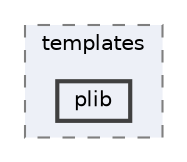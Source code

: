 digraph "C:/microchip/harmony3/gfx/middleware/legato/driver/controller/xlcdc/templates/plib"
{
 // INTERACTIVE_SVG=YES
 // LATEX_PDF_SIZE
  bgcolor="transparent";
  edge [fontname=Helvetica,fontsize=10,labelfontname=Helvetica,labelfontsize=10];
  node [fontname=Helvetica,fontsize=10,shape=box,height=0.2,width=0.4];
  compound=true
  subgraph clusterdir_bc169fb4f9c864e966d640aa09c40bbc {
    graph [ bgcolor="#edf0f7", pencolor="grey50", label="templates", fontname=Helvetica,fontsize=10 style="filled,dashed", URL="dir_bc169fb4f9c864e966d640aa09c40bbc.html",tooltip=""]
  dir_4fd85844dcf566afbaaf25a7fcbadb8f [label="plib", fillcolor="#edf0f7", color="grey25", style="filled,bold", URL="dir_4fd85844dcf566afbaaf25a7fcbadb8f.html",tooltip=""];
  }
}
